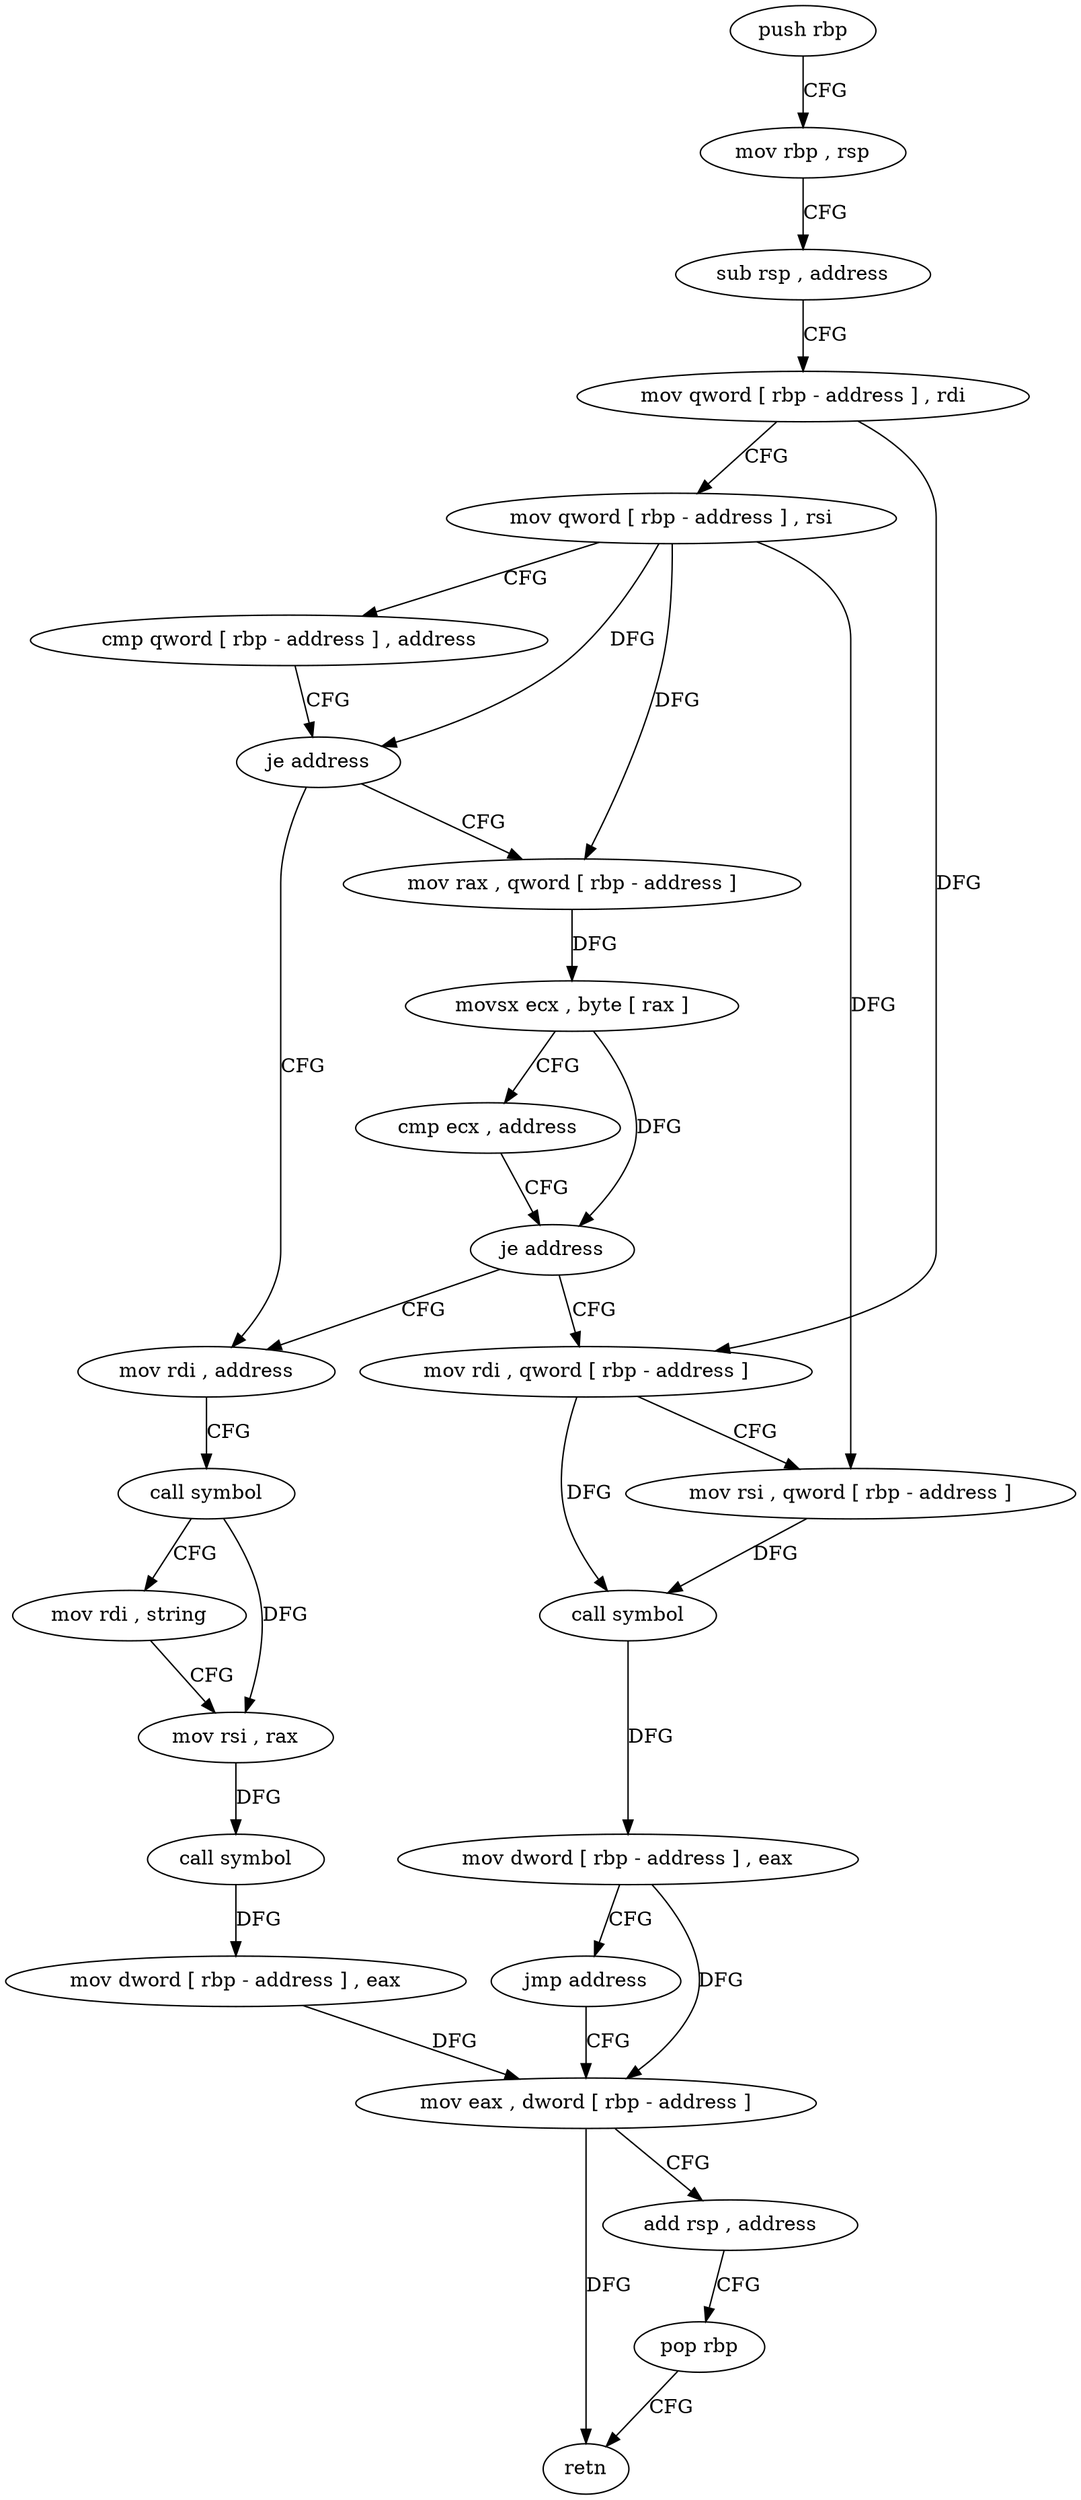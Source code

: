 digraph "func" {
"4252288" [label = "push rbp" ]
"4252289" [label = "mov rbp , rsp" ]
"4252292" [label = "sub rsp , address" ]
"4252296" [label = "mov qword [ rbp - address ] , rdi" ]
"4252300" [label = "mov qword [ rbp - address ] , rsi" ]
"4252304" [label = "cmp qword [ rbp - address ] , address" ]
"4252309" [label = "je address" ]
"4252352" [label = "mov rdi , address" ]
"4252315" [label = "mov rax , qword [ rbp - address ]" ]
"4252362" [label = "call symbol" ]
"4252367" [label = "mov rdi , string" ]
"4252377" [label = "mov rsi , rax" ]
"4252380" [label = "call symbol" ]
"4252385" [label = "mov dword [ rbp - address ] , eax" ]
"4252388" [label = "mov eax , dword [ rbp - address ]" ]
"4252319" [label = "movsx ecx , byte [ rax ]" ]
"4252322" [label = "cmp ecx , address" ]
"4252325" [label = "je address" ]
"4252331" [label = "mov rdi , qword [ rbp - address ]" ]
"4252335" [label = "mov rsi , qword [ rbp - address ]" ]
"4252339" [label = "call symbol" ]
"4252344" [label = "mov dword [ rbp - address ] , eax" ]
"4252347" [label = "jmp address" ]
"4252391" [label = "add rsp , address" ]
"4252395" [label = "pop rbp" ]
"4252396" [label = "retn" ]
"4252288" -> "4252289" [ label = "CFG" ]
"4252289" -> "4252292" [ label = "CFG" ]
"4252292" -> "4252296" [ label = "CFG" ]
"4252296" -> "4252300" [ label = "CFG" ]
"4252296" -> "4252331" [ label = "DFG" ]
"4252300" -> "4252304" [ label = "CFG" ]
"4252300" -> "4252309" [ label = "DFG" ]
"4252300" -> "4252315" [ label = "DFG" ]
"4252300" -> "4252335" [ label = "DFG" ]
"4252304" -> "4252309" [ label = "CFG" ]
"4252309" -> "4252352" [ label = "CFG" ]
"4252309" -> "4252315" [ label = "CFG" ]
"4252352" -> "4252362" [ label = "CFG" ]
"4252315" -> "4252319" [ label = "DFG" ]
"4252362" -> "4252367" [ label = "CFG" ]
"4252362" -> "4252377" [ label = "DFG" ]
"4252367" -> "4252377" [ label = "CFG" ]
"4252377" -> "4252380" [ label = "DFG" ]
"4252380" -> "4252385" [ label = "DFG" ]
"4252385" -> "4252388" [ label = "DFG" ]
"4252388" -> "4252391" [ label = "CFG" ]
"4252388" -> "4252396" [ label = "DFG" ]
"4252319" -> "4252322" [ label = "CFG" ]
"4252319" -> "4252325" [ label = "DFG" ]
"4252322" -> "4252325" [ label = "CFG" ]
"4252325" -> "4252352" [ label = "CFG" ]
"4252325" -> "4252331" [ label = "CFG" ]
"4252331" -> "4252335" [ label = "CFG" ]
"4252331" -> "4252339" [ label = "DFG" ]
"4252335" -> "4252339" [ label = "DFG" ]
"4252339" -> "4252344" [ label = "DFG" ]
"4252344" -> "4252347" [ label = "CFG" ]
"4252344" -> "4252388" [ label = "DFG" ]
"4252347" -> "4252388" [ label = "CFG" ]
"4252391" -> "4252395" [ label = "CFG" ]
"4252395" -> "4252396" [ label = "CFG" ]
}
